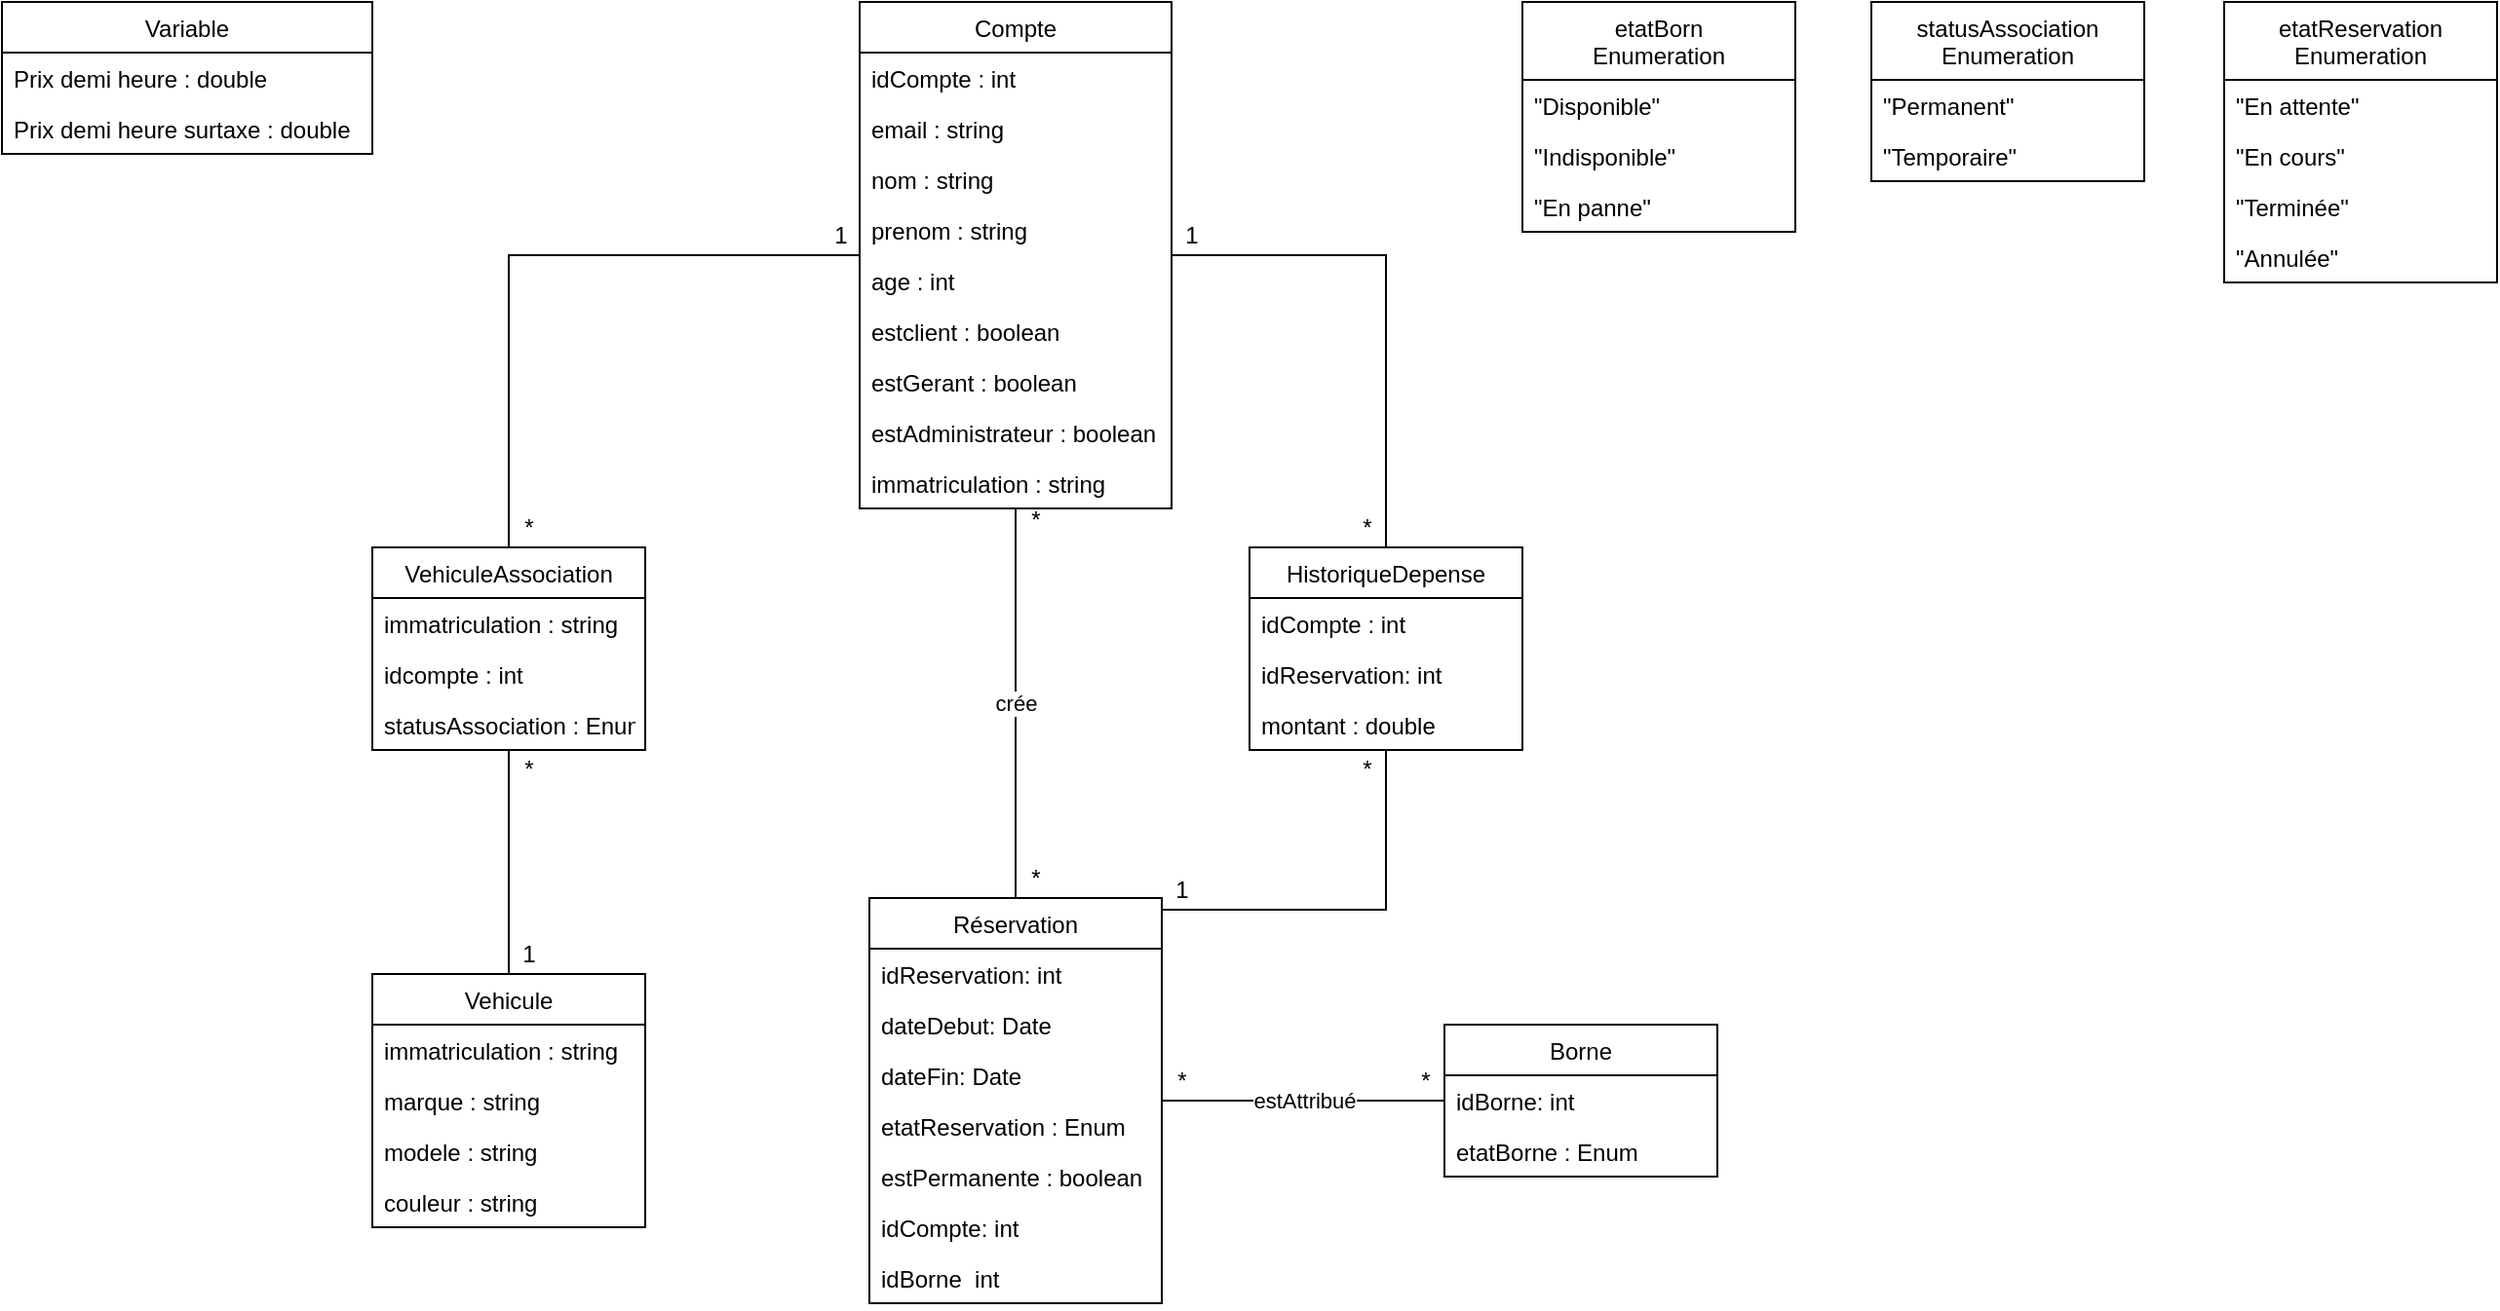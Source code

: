 <mxfile version="14.6.13" type="device"><diagram id="QziXvY-wgyreME_2FTtE" name="Page-1"><mxGraphModel dx="1086" dy="798" grid="1" gridSize="10" guides="1" tooltips="1" connect="1" arrows="1" fold="1" page="1" pageScale="1" pageWidth="1169" pageHeight="827" math="0" shadow="0"><root><mxCell id="0"/><mxCell id="1" parent="0"/><mxCell id="pe2kIR0rG5DE6wVR4wg1-43" value="Variable" style="swimlane;fontStyle=0;childLayout=stackLayout;horizontal=1;startSize=26;fillColor=none;horizontalStack=0;resizeParent=1;resizeParentMax=0;resizeLast=0;collapsible=1;marginBottom=0;" parent="1" vertex="1"><mxGeometry x="70" y="40" width="190" height="78" as="geometry"/></mxCell><mxCell id="pe2kIR0rG5DE6wVR4wg1-44" value="Prix demi heure : double" style="text;strokeColor=none;fillColor=none;align=left;verticalAlign=top;spacingLeft=4;spacingRight=4;overflow=hidden;rotatable=0;points=[[0,0.5],[1,0.5]];portConstraint=eastwest;" parent="pe2kIR0rG5DE6wVR4wg1-43" vertex="1"><mxGeometry y="26" width="190" height="26" as="geometry"/></mxCell><mxCell id="pe2kIR0rG5DE6wVR4wg1-47" value="Prix demi heure surtaxe : double" style="text;strokeColor=none;fillColor=none;align=left;verticalAlign=top;spacingLeft=4;spacingRight=4;overflow=hidden;rotatable=0;points=[[0,0.5],[1,0.5]];portConstraint=eastwest;" parent="pe2kIR0rG5DE6wVR4wg1-43" vertex="1"><mxGeometry y="52" width="190" height="26" as="geometry"/></mxCell><mxCell id="SlY2Ez-CrkV-xl5TRlv_-2" value="crée" style="edgeStyle=orthogonalEdgeStyle;rounded=0;orthogonalLoop=1;jettySize=auto;html=1;endArrow=none;endFill=0;" parent="1" source="SlY2Ez-CrkV-xl5TRlv_-40" target="SlY2Ez-CrkV-xl5TRlv_-5" edge="1"><mxGeometry relative="1" as="geometry"><Array as="points"><mxPoint x="590" y="508"/><mxPoint x="590" y="508"/></Array><mxPoint x="585" y="542" as="sourcePoint"/><mxPoint x="580" y="424" as="targetPoint"/></mxGeometry></mxCell><mxCell id="SlY2Ez-CrkV-xl5TRlv_-3" style="edgeStyle=orthogonalEdgeStyle;rounded=0;orthogonalLoop=1;jettySize=auto;html=1;endArrow=none;endFill=0;" parent="1" source="SlY2Ez-CrkV-xl5TRlv_-40" target="SlY2Ez-CrkV-xl5TRlv_-26" edge="1"><mxGeometry relative="1" as="geometry"><Array as="points"><mxPoint x="780" y="506"/></Array><mxPoint x="630" y="542" as="sourcePoint"/></mxGeometry></mxCell><mxCell id="SlY2Ez-CrkV-xl5TRlv_-46" style="edgeStyle=orthogonalEdgeStyle;rounded=0;orthogonalLoop=1;jettySize=auto;html=1;endArrow=none;endFill=0;" parent="1" source="SlY2Ez-CrkV-xl5TRlv_-5" target="SlY2Ez-CrkV-xl5TRlv_-26" edge="1"><mxGeometry relative="1" as="geometry"/></mxCell><mxCell id="SlY2Ez-CrkV-xl5TRlv_-5" value="Compte" style="swimlane;fontStyle=0;childLayout=stackLayout;horizontal=1;startSize=26;fillColor=none;horizontalStack=0;resizeParent=1;resizeParentMax=0;resizeLast=0;collapsible=1;marginBottom=0;" parent="1" vertex="1"><mxGeometry x="510" y="40" width="160" height="260" as="geometry"/></mxCell><mxCell id="SlY2Ez-CrkV-xl5TRlv_-6" value="idCompte : int" style="text;strokeColor=none;fillColor=none;align=left;verticalAlign=top;spacingLeft=4;spacingRight=4;overflow=hidden;rotatable=0;points=[[0,0.5],[1,0.5]];portConstraint=eastwest;" parent="SlY2Ez-CrkV-xl5TRlv_-5" vertex="1"><mxGeometry y="26" width="160" height="26" as="geometry"/></mxCell><mxCell id="SlY2Ez-CrkV-xl5TRlv_-7" value="email : string" style="text;strokeColor=none;fillColor=none;align=left;verticalAlign=top;spacingLeft=4;spacingRight=4;overflow=hidden;rotatable=0;points=[[0,0.5],[1,0.5]];portConstraint=eastwest;" parent="SlY2Ez-CrkV-xl5TRlv_-5" vertex="1"><mxGeometry y="52" width="160" height="26" as="geometry"/></mxCell><mxCell id="SlY2Ez-CrkV-xl5TRlv_-8" value="nom : string" style="text;strokeColor=none;fillColor=none;align=left;verticalAlign=top;spacingLeft=4;spacingRight=4;overflow=hidden;rotatable=0;points=[[0,0.5],[1,0.5]];portConstraint=eastwest;" parent="SlY2Ez-CrkV-xl5TRlv_-5" vertex="1"><mxGeometry y="78" width="160" height="26" as="geometry"/></mxCell><mxCell id="SlY2Ez-CrkV-xl5TRlv_-9" value="prenom : string" style="text;strokeColor=none;fillColor=none;align=left;verticalAlign=top;spacingLeft=4;spacingRight=4;overflow=hidden;rotatable=0;points=[[0,0.5],[1,0.5]];portConstraint=eastwest;" parent="SlY2Ez-CrkV-xl5TRlv_-5" vertex="1"><mxGeometry y="104" width="160" height="26" as="geometry"/></mxCell><mxCell id="SlY2Ez-CrkV-xl5TRlv_-10" value="age : int" style="text;strokeColor=none;fillColor=none;align=left;verticalAlign=top;spacingLeft=4;spacingRight=4;overflow=hidden;rotatable=0;points=[[0,0.5],[1,0.5]];portConstraint=eastwest;" parent="SlY2Ez-CrkV-xl5TRlv_-5" vertex="1"><mxGeometry y="130" width="160" height="26" as="geometry"/></mxCell><mxCell id="SlY2Ez-CrkV-xl5TRlv_-11" value="estclient : boolean" style="text;strokeColor=none;fillColor=none;align=left;verticalAlign=top;spacingLeft=4;spacingRight=4;overflow=hidden;rotatable=0;points=[[0,0.5],[1,0.5]];portConstraint=eastwest;" parent="SlY2Ez-CrkV-xl5TRlv_-5" vertex="1"><mxGeometry y="156" width="160" height="26" as="geometry"/></mxCell><mxCell id="SlY2Ez-CrkV-xl5TRlv_-12" value="estGerant : boolean" style="text;strokeColor=none;fillColor=none;align=left;verticalAlign=top;spacingLeft=4;spacingRight=4;overflow=hidden;rotatable=0;points=[[0,0.5],[1,0.5]];portConstraint=eastwest;" parent="SlY2Ez-CrkV-xl5TRlv_-5" vertex="1"><mxGeometry y="182" width="160" height="26" as="geometry"/></mxCell><mxCell id="SlY2Ez-CrkV-xl5TRlv_-13" value="estAdministrateur : boolean" style="text;strokeColor=none;fillColor=none;align=left;verticalAlign=top;spacingLeft=4;spacingRight=4;overflow=hidden;rotatable=0;points=[[0,0.5],[1,0.5]];portConstraint=eastwest;" parent="SlY2Ez-CrkV-xl5TRlv_-5" vertex="1"><mxGeometry y="208" width="160" height="26" as="geometry"/></mxCell><mxCell id="SlY2Ez-CrkV-xl5TRlv_-14" value="immatriculation : string" style="text;strokeColor=none;fillColor=none;align=left;verticalAlign=top;spacingLeft=4;spacingRight=4;overflow=hidden;rotatable=0;points=[[0,0.5],[1,0.5]];portConstraint=eastwest;" parent="SlY2Ez-CrkV-xl5TRlv_-5" vertex="1"><mxGeometry y="234" width="160" height="26" as="geometry"/></mxCell><mxCell id="i8M_wsCLO6TghDEpe9dC-8" style="edgeStyle=orthogonalEdgeStyle;rounded=0;orthogonalLoop=1;jettySize=auto;html=1;endArrow=none;endFill=0;" edge="1" parent="1" source="SlY2Ez-CrkV-xl5TRlv_-15" target="i8M_wsCLO6TghDEpe9dC-1"><mxGeometry relative="1" as="geometry"/></mxCell><mxCell id="SlY2Ez-CrkV-xl5TRlv_-15" value="Vehicule" style="swimlane;fontStyle=0;childLayout=stackLayout;horizontal=1;startSize=26;fillColor=none;horizontalStack=0;resizeParent=1;resizeParentMax=0;resizeLast=0;collapsible=1;marginBottom=0;" parent="1" vertex="1"><mxGeometry x="260" y="539" width="140" height="130" as="geometry"/></mxCell><mxCell id="SlY2Ez-CrkV-xl5TRlv_-16" value="immatriculation : string" style="text;strokeColor=none;fillColor=none;align=left;verticalAlign=top;spacingLeft=4;spacingRight=4;overflow=hidden;rotatable=0;points=[[0,0.5],[1,0.5]];portConstraint=eastwest;" parent="SlY2Ez-CrkV-xl5TRlv_-15" vertex="1"><mxGeometry y="26" width="140" height="26" as="geometry"/></mxCell><mxCell id="SlY2Ez-CrkV-xl5TRlv_-17" value="marque : string" style="text;strokeColor=none;fillColor=none;align=left;verticalAlign=top;spacingLeft=4;spacingRight=4;overflow=hidden;rotatable=0;points=[[0,0.5],[1,0.5]];portConstraint=eastwest;" parent="SlY2Ez-CrkV-xl5TRlv_-15" vertex="1"><mxGeometry y="52" width="140" height="26" as="geometry"/></mxCell><mxCell id="SlY2Ez-CrkV-xl5TRlv_-18" value="modele : string" style="text;strokeColor=none;fillColor=none;align=left;verticalAlign=top;spacingLeft=4;spacingRight=4;overflow=hidden;rotatable=0;points=[[0,0.5],[1,0.5]];portConstraint=eastwest;" parent="SlY2Ez-CrkV-xl5TRlv_-15" vertex="1"><mxGeometry y="78" width="140" height="26" as="geometry"/></mxCell><mxCell id="SlY2Ez-CrkV-xl5TRlv_-19" value="couleur : string" style="text;strokeColor=none;fillColor=none;align=left;verticalAlign=top;spacingLeft=4;spacingRight=4;overflow=hidden;rotatable=0;points=[[0,0.5],[1,0.5]];portConstraint=eastwest;" parent="SlY2Ez-CrkV-xl5TRlv_-15" vertex="1"><mxGeometry y="104" width="140" height="26" as="geometry"/></mxCell><mxCell id="SlY2Ez-CrkV-xl5TRlv_-26" value="HistoriqueDepense" style="swimlane;fontStyle=0;childLayout=stackLayout;horizontal=1;startSize=26;fillColor=none;horizontalStack=0;resizeParent=1;resizeParentMax=0;resizeLast=0;collapsible=1;marginBottom=0;" parent="1" vertex="1"><mxGeometry x="710" y="320" width="140" height="104" as="geometry"/></mxCell><mxCell id="SlY2Ez-CrkV-xl5TRlv_-27" value="idCompte : int" style="text;strokeColor=none;fillColor=none;align=left;verticalAlign=top;spacingLeft=4;spacingRight=4;overflow=hidden;rotatable=0;points=[[0,0.5],[1,0.5]];portConstraint=eastwest;" parent="SlY2Ez-CrkV-xl5TRlv_-26" vertex="1"><mxGeometry y="26" width="140" height="26" as="geometry"/></mxCell><mxCell id="SlY2Ez-CrkV-xl5TRlv_-28" value="idReservation: int" style="text;strokeColor=none;fillColor=none;align=left;verticalAlign=top;spacingLeft=4;spacingRight=4;overflow=hidden;rotatable=0;points=[[0,0.5],[1,0.5]];portConstraint=eastwest;" parent="SlY2Ez-CrkV-xl5TRlv_-26" vertex="1"><mxGeometry y="52" width="140" height="26" as="geometry"/></mxCell><mxCell id="Bstbd9fLVhaZLCz30HNm-1" value="montant : double" style="text;strokeColor=none;fillColor=none;align=left;verticalAlign=top;spacingLeft=4;spacingRight=4;overflow=hidden;rotatable=0;points=[[0,0.5],[1,0.5]];portConstraint=eastwest;" parent="SlY2Ez-CrkV-xl5TRlv_-26" vertex="1"><mxGeometry y="78" width="140" height="26" as="geometry"/></mxCell><mxCell id="SlY2Ez-CrkV-xl5TRlv_-29" value="Borne" style="swimlane;fontStyle=0;childLayout=stackLayout;horizontal=1;startSize=26;fillColor=none;horizontalStack=0;resizeParent=1;resizeParentMax=0;resizeLast=0;collapsible=1;marginBottom=0;" parent="1" vertex="1"><mxGeometry x="810" y="565" width="140" height="78" as="geometry"/></mxCell><mxCell id="SlY2Ez-CrkV-xl5TRlv_-30" value="idBorne: int" style="text;strokeColor=none;fillColor=none;align=left;verticalAlign=top;spacingLeft=4;spacingRight=4;overflow=hidden;rotatable=0;points=[[0,0.5],[1,0.5]];portConstraint=eastwest;" parent="SlY2Ez-CrkV-xl5TRlv_-29" vertex="1"><mxGeometry y="26" width="140" height="26" as="geometry"/></mxCell><mxCell id="SlY2Ez-CrkV-xl5TRlv_-31" value="etatBorne : Enum" style="text;strokeColor=none;fillColor=none;align=left;verticalAlign=top;spacingLeft=4;spacingRight=4;overflow=hidden;rotatable=0;points=[[0,0.5],[1,0.5]];portConstraint=eastwest;" parent="SlY2Ez-CrkV-xl5TRlv_-29" vertex="1"><mxGeometry y="52" width="140" height="26" as="geometry"/></mxCell><mxCell id="SlY2Ez-CrkV-xl5TRlv_-47" value="estAttribué" style="edgeStyle=orthogonalEdgeStyle;rounded=0;orthogonalLoop=1;jettySize=auto;html=1;endArrow=none;endFill=0;" parent="1" source="SlY2Ez-CrkV-xl5TRlv_-40" target="SlY2Ez-CrkV-xl5TRlv_-29" edge="1"><mxGeometry relative="1" as="geometry"/></mxCell><mxCell id="SlY2Ez-CrkV-xl5TRlv_-40" value="Réservation" style="swimlane;fontStyle=0;childLayout=stackLayout;horizontal=1;startSize=26;fillColor=none;horizontalStack=0;resizeParent=1;resizeParentMax=0;resizeLast=0;collapsible=1;marginBottom=0;" parent="1" vertex="1"><mxGeometry x="515" y="500" width="150" height="208" as="geometry"/></mxCell><mxCell id="SlY2Ez-CrkV-xl5TRlv_-41" value="idReservation: int" style="text;strokeColor=none;fillColor=none;align=left;verticalAlign=top;spacingLeft=4;spacingRight=4;overflow=hidden;rotatable=0;points=[[0,0.5],[1,0.5]];portConstraint=eastwest;" parent="SlY2Ez-CrkV-xl5TRlv_-40" vertex="1"><mxGeometry y="26" width="150" height="26" as="geometry"/></mxCell><mxCell id="SlY2Ez-CrkV-xl5TRlv_-42" value="dateDebut: Date" style="text;strokeColor=none;fillColor=none;align=left;verticalAlign=top;spacingLeft=4;spacingRight=4;overflow=hidden;rotatable=0;points=[[0,0.5],[1,0.5]];portConstraint=eastwest;" parent="SlY2Ez-CrkV-xl5TRlv_-40" vertex="1"><mxGeometry y="52" width="150" height="26" as="geometry"/></mxCell><mxCell id="SlY2Ez-CrkV-xl5TRlv_-43" value="dateFin: Date" style="text;strokeColor=none;fillColor=none;align=left;verticalAlign=top;spacingLeft=4;spacingRight=4;overflow=hidden;rotatable=0;points=[[0,0.5],[1,0.5]];portConstraint=eastwest;" parent="SlY2Ez-CrkV-xl5TRlv_-40" vertex="1"><mxGeometry y="78" width="150" height="26" as="geometry"/></mxCell><mxCell id="SlY2Ez-CrkV-xl5TRlv_-44" value="etatReservation : Enum" style="text;strokeColor=none;fillColor=none;align=left;verticalAlign=top;spacingLeft=4;spacingRight=4;overflow=hidden;rotatable=0;points=[[0,0.5],[1,0.5]];portConstraint=eastwest;" parent="SlY2Ez-CrkV-xl5TRlv_-40" vertex="1"><mxGeometry y="104" width="150" height="26" as="geometry"/></mxCell><mxCell id="2-NcT4nyy71ruA3i64je-1" value="estPermanente : boolean" style="text;strokeColor=none;fillColor=none;align=left;verticalAlign=top;spacingLeft=4;spacingRight=4;overflow=hidden;rotatable=0;points=[[0,0.5],[1,0.5]];portConstraint=eastwest;" parent="SlY2Ez-CrkV-xl5TRlv_-40" vertex="1"><mxGeometry y="130" width="150" height="26" as="geometry"/></mxCell><mxCell id="SlY2Ez-CrkV-xl5TRlv_-45" value="idCompte: int" style="text;strokeColor=none;fillColor=none;align=left;verticalAlign=top;spacingLeft=4;spacingRight=4;overflow=hidden;rotatable=0;points=[[0,0.5],[1,0.5]];portConstraint=eastwest;" parent="SlY2Ez-CrkV-xl5TRlv_-40" vertex="1"><mxGeometry y="156" width="150" height="26" as="geometry"/></mxCell><mxCell id="SlY2Ez-CrkV-xl5TRlv_-48" value="idBorne  int" style="text;strokeColor=none;fillColor=none;align=left;verticalAlign=top;spacingLeft=4;spacingRight=4;overflow=hidden;rotatable=0;points=[[0,0.5],[1,0.5]];portConstraint=eastwest;" parent="SlY2Ez-CrkV-xl5TRlv_-40" vertex="1"><mxGeometry y="182" width="150" height="26" as="geometry"/></mxCell><mxCell id="SlY2Ez-CrkV-xl5TRlv_-52" value="*" style="text;html=1;align=center;verticalAlign=middle;resizable=0;points=[];autosize=1;strokeColor=none;fillColor=none;" parent="1" vertex="1"><mxGeometry x="590" y="480" width="20" height="20" as="geometry"/></mxCell><mxCell id="SlY2Ez-CrkV-xl5TRlv_-53" value="*" style="text;html=1;align=center;verticalAlign=middle;resizable=0;points=[];autosize=1;strokeColor=none;fillColor=none;" parent="1" vertex="1"><mxGeometry x="590" y="296" width="20" height="20" as="geometry"/></mxCell><mxCell id="SlY2Ez-CrkV-xl5TRlv_-54" value="*" style="text;html=1;align=center;verticalAlign=middle;resizable=0;points=[];autosize=1;strokeColor=none;fillColor=none;" parent="1" vertex="1"><mxGeometry x="665" y="584" width="20" height="20" as="geometry"/></mxCell><mxCell id="SlY2Ez-CrkV-xl5TRlv_-55" value="*" style="text;html=1;align=center;verticalAlign=middle;resizable=0;points=[];autosize=1;strokeColor=none;fillColor=none;" parent="1" vertex="1"><mxGeometry x="790" y="584" width="20" height="20" as="geometry"/></mxCell><mxCell id="SlY2Ez-CrkV-xl5TRlv_-56" value="1" style="text;html=1;align=center;verticalAlign=middle;resizable=0;points=[];autosize=1;strokeColor=none;fillColor=none;" parent="1" vertex="1"><mxGeometry x="665" y="486" width="20" height="20" as="geometry"/></mxCell><mxCell id="SlY2Ez-CrkV-xl5TRlv_-57" value="*" style="text;html=1;align=center;verticalAlign=middle;resizable=0;points=[];autosize=1;strokeColor=none;fillColor=none;" parent="1" vertex="1"><mxGeometry x="760" y="424" width="20" height="20" as="geometry"/></mxCell><mxCell id="SlY2Ez-CrkV-xl5TRlv_-58" value="*" style="text;html=1;align=center;verticalAlign=middle;resizable=0;points=[];autosize=1;strokeColor=none;fillColor=none;" parent="1" vertex="1"><mxGeometry x="760" y="300" width="20" height="20" as="geometry"/></mxCell><mxCell id="SlY2Ez-CrkV-xl5TRlv_-59" value="1" style="text;html=1;align=center;verticalAlign=middle;resizable=0;points=[];autosize=1;strokeColor=none;fillColor=none;" parent="1" vertex="1"><mxGeometry x="670" y="150" width="20" height="20" as="geometry"/></mxCell><mxCell id="X5_Uh6CSqSV3FDE9kL1_-3" value="etatBorn&#10;Enumeration" style="swimlane;fontStyle=0;childLayout=stackLayout;horizontal=1;startSize=40;fillColor=none;horizontalStack=0;resizeParent=1;resizeParentMax=0;resizeLast=0;collapsible=1;marginBottom=0;" parent="1" vertex="1"><mxGeometry x="850" y="40" width="140" height="118" as="geometry"/></mxCell><mxCell id="X5_Uh6CSqSV3FDE9kL1_-4" value="&quot;Disponible&quot;" style="text;strokeColor=none;fillColor=none;align=left;verticalAlign=top;spacingLeft=4;spacingRight=4;overflow=hidden;rotatable=0;points=[[0,0.5],[1,0.5]];portConstraint=eastwest;" parent="X5_Uh6CSqSV3FDE9kL1_-3" vertex="1"><mxGeometry y="40" width="140" height="26" as="geometry"/></mxCell><mxCell id="X5_Uh6CSqSV3FDE9kL1_-5" value="&quot;Indisponible&quot;" style="text;strokeColor=none;fillColor=none;align=left;verticalAlign=top;spacingLeft=4;spacingRight=4;overflow=hidden;rotatable=0;points=[[0,0.5],[1,0.5]];portConstraint=eastwest;" parent="X5_Uh6CSqSV3FDE9kL1_-3" vertex="1"><mxGeometry y="66" width="140" height="26" as="geometry"/></mxCell><mxCell id="X5_Uh6CSqSV3FDE9kL1_-9" value="&quot;En panne&quot;" style="text;strokeColor=none;fillColor=none;align=left;verticalAlign=top;spacingLeft=4;spacingRight=4;overflow=hidden;rotatable=0;points=[[0,0.5],[1,0.5]];portConstraint=eastwest;" parent="X5_Uh6CSqSV3FDE9kL1_-3" vertex="1"><mxGeometry y="92" width="140" height="26" as="geometry"/></mxCell><mxCell id="X5_Uh6CSqSV3FDE9kL1_-6" value="statusAssociation&#10;Enumeration" style="swimlane;fontStyle=0;childLayout=stackLayout;horizontal=1;startSize=40;fillColor=none;horizontalStack=0;resizeParent=1;resizeParentMax=0;resizeLast=0;collapsible=1;marginBottom=0;" parent="1" vertex="1"><mxGeometry x="1029" y="40" width="140" height="92" as="geometry"/></mxCell><mxCell id="X5_Uh6CSqSV3FDE9kL1_-7" value="&quot;Permanent&quot;" style="text;strokeColor=none;fillColor=none;align=left;verticalAlign=top;spacingLeft=4;spacingRight=4;overflow=hidden;rotatable=0;points=[[0,0.5],[1,0.5]];portConstraint=eastwest;" parent="X5_Uh6CSqSV3FDE9kL1_-6" vertex="1"><mxGeometry y="40" width="140" height="26" as="geometry"/></mxCell><mxCell id="X5_Uh6CSqSV3FDE9kL1_-8" value="&quot;Temporaire&quot;" style="text;strokeColor=none;fillColor=none;align=left;verticalAlign=top;spacingLeft=4;spacingRight=4;overflow=hidden;rotatable=0;points=[[0,0.5],[1,0.5]];portConstraint=eastwest;" parent="X5_Uh6CSqSV3FDE9kL1_-6" vertex="1"><mxGeometry y="66" width="140" height="26" as="geometry"/></mxCell><mxCell id="ks38zvnsPlTXTd2UKT5e-1" value="etatReservation&#10;Enumeration" style="swimlane;fontStyle=0;childLayout=stackLayout;horizontal=1;startSize=40;fillColor=none;horizontalStack=0;resizeParent=1;resizeParentMax=0;resizeLast=0;collapsible=1;marginBottom=0;" parent="1" vertex="1"><mxGeometry x="1210" y="40" width="140" height="144" as="geometry"/></mxCell><mxCell id="ks38zvnsPlTXTd2UKT5e-2" value="&quot;En attente&quot;" style="text;strokeColor=none;fillColor=none;align=left;verticalAlign=top;spacingLeft=4;spacingRight=4;overflow=hidden;rotatable=0;points=[[0,0.5],[1,0.5]];portConstraint=eastwest;" parent="ks38zvnsPlTXTd2UKT5e-1" vertex="1"><mxGeometry y="40" width="140" height="26" as="geometry"/></mxCell><mxCell id="ks38zvnsPlTXTd2UKT5e-3" value="&quot;En cours&quot;" style="text;strokeColor=none;fillColor=none;align=left;verticalAlign=top;spacingLeft=4;spacingRight=4;overflow=hidden;rotatable=0;points=[[0,0.5],[1,0.5]];portConstraint=eastwest;" parent="ks38zvnsPlTXTd2UKT5e-1" vertex="1"><mxGeometry y="66" width="140" height="26" as="geometry"/></mxCell><mxCell id="ks38zvnsPlTXTd2UKT5e-4" value="&quot;Terminée&quot;" style="text;strokeColor=none;fillColor=none;align=left;verticalAlign=top;spacingLeft=4;spacingRight=4;overflow=hidden;rotatable=0;points=[[0,0.5],[1,0.5]];portConstraint=eastwest;" parent="ks38zvnsPlTXTd2UKT5e-1" vertex="1"><mxGeometry y="92" width="140" height="26" as="geometry"/></mxCell><mxCell id="ks38zvnsPlTXTd2UKT5e-5" value="&quot;Annulée&quot;" style="text;strokeColor=none;fillColor=none;align=left;verticalAlign=top;spacingLeft=4;spacingRight=4;overflow=hidden;rotatable=0;points=[[0,0.5],[1,0.5]];portConstraint=eastwest;" parent="ks38zvnsPlTXTd2UKT5e-1" vertex="1"><mxGeometry y="118" width="140" height="26" as="geometry"/></mxCell><mxCell id="i8M_wsCLO6TghDEpe9dC-9" style="edgeStyle=orthogonalEdgeStyle;rounded=0;orthogonalLoop=1;jettySize=auto;html=1;endArrow=none;endFill=0;" edge="1" parent="1" source="i8M_wsCLO6TghDEpe9dC-1" target="SlY2Ez-CrkV-xl5TRlv_-5"><mxGeometry relative="1" as="geometry"><Array as="points"><mxPoint x="330" y="170"/></Array></mxGeometry></mxCell><mxCell id="i8M_wsCLO6TghDEpe9dC-1" value="VehiculeAssociation" style="swimlane;fontStyle=0;childLayout=stackLayout;horizontal=1;startSize=26;fillColor=none;horizontalStack=0;resizeParent=1;resizeParentMax=0;resizeLast=0;collapsible=1;marginBottom=0;" vertex="1" parent="1"><mxGeometry x="260" y="320" width="140" height="104" as="geometry"/></mxCell><mxCell id="i8M_wsCLO6TghDEpe9dC-2" value="immatriculation : string" style="text;strokeColor=none;fillColor=none;align=left;verticalAlign=top;spacingLeft=4;spacingRight=4;overflow=hidden;rotatable=0;points=[[0,0.5],[1,0.5]];portConstraint=eastwest;" vertex="1" parent="i8M_wsCLO6TghDEpe9dC-1"><mxGeometry y="26" width="140" height="26" as="geometry"/></mxCell><mxCell id="i8M_wsCLO6TghDEpe9dC-6" value="idcompte : int" style="text;strokeColor=none;fillColor=none;align=left;verticalAlign=top;spacingLeft=4;spacingRight=4;overflow=hidden;rotatable=0;points=[[0,0.5],[1,0.5]];portConstraint=eastwest;" vertex="1" parent="i8M_wsCLO6TghDEpe9dC-1"><mxGeometry y="52" width="140" height="26" as="geometry"/></mxCell><mxCell id="i8M_wsCLO6TghDEpe9dC-7" value="statusAssociation : Enum" style="text;strokeColor=none;fillColor=none;align=left;verticalAlign=top;spacingLeft=4;spacingRight=4;overflow=hidden;rotatable=0;points=[[0,0.5],[1,0.5]];portConstraint=eastwest;" vertex="1" parent="i8M_wsCLO6TghDEpe9dC-1"><mxGeometry y="78" width="140" height="26" as="geometry"/></mxCell><mxCell id="i8M_wsCLO6TghDEpe9dC-10" value="1" style="text;html=1;align=center;verticalAlign=middle;resizable=0;points=[];autosize=1;strokeColor=none;" vertex="1" parent="1"><mxGeometry x="490" y="150" width="20" height="20" as="geometry"/></mxCell><mxCell id="i8M_wsCLO6TghDEpe9dC-11" value="1" style="text;html=1;align=center;verticalAlign=middle;resizable=0;points=[];autosize=1;strokeColor=none;" vertex="1" parent="1"><mxGeometry x="330" y="519" width="20" height="20" as="geometry"/></mxCell><mxCell id="i8M_wsCLO6TghDEpe9dC-12" value="*" style="text;html=1;align=center;verticalAlign=middle;resizable=0;points=[];autosize=1;strokeColor=none;" vertex="1" parent="1"><mxGeometry x="330" y="300" width="20" height="20" as="geometry"/></mxCell><mxCell id="i8M_wsCLO6TghDEpe9dC-13" value="*" style="text;html=1;align=center;verticalAlign=middle;resizable=0;points=[];autosize=1;strokeColor=none;" vertex="1" parent="1"><mxGeometry x="330" y="424" width="20" height="20" as="geometry"/></mxCell></root></mxGraphModel></diagram></mxfile>
